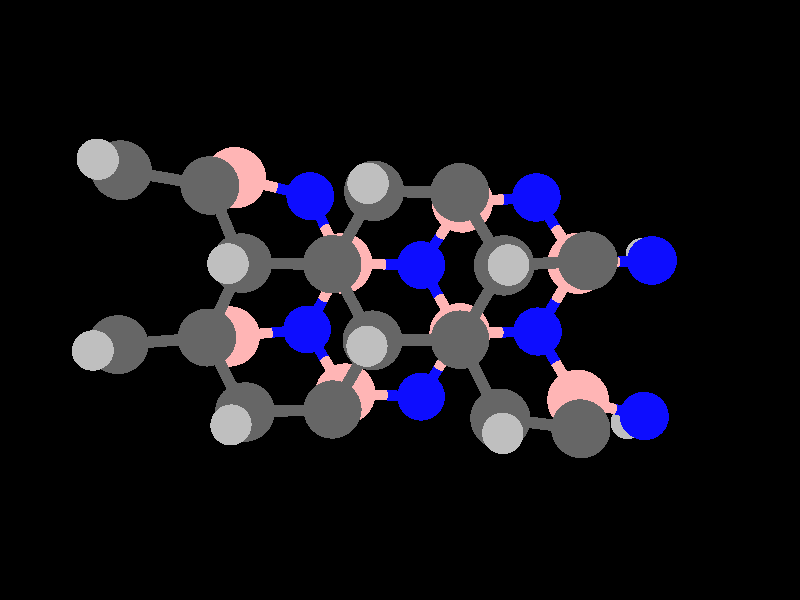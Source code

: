 global_settings {
	ambient_light rgb <0.200000002980232, 0.200000002980232, 0.200000002980232>
	max_trace_level 15
}

background { color rgb <0,0,0> }

camera {
	perspective
	location <-0.670655449064717, -2.72942908239123, 8.24696642950377>
	angle 40
	up <-0.0105495822359037, 0.999358729902258, -0.0342174704324216>
	right <0.998708570485367, 0.00882964245107837, -0.0500322761151371> * 1.33333333333333
	direction <-0.0496980638830438, -0.0347011005925151, -0.998161277581907> }

light_source {
	<131.270848680764, 115.672716732752, 145.767155166348>
	color rgb <1, 1, 1>
	fade_distance 312.07401486638
	fade_power 0
	parallel
	point_at <-131.270848680764, -115.672716732752, -145.767155166348>
}

light_source {
	<-129.698055398215, 105.346331287628, -75.3669740577578>
	color rgb <0.300000011920929, 0.300000011920929, 0.300000011920929>
	fade_distance 312.07401486638
	fade_power 0
	parallel
	point_at <129.698055398215, -105.346331287628, 75.3669740577578>
}

#default {
	finish {ambient .8 diffuse 1 specular 1 roughness .005 metallic 0.5}
}

union {
cylinder {
	<0.119996, -5.45867801673362, -9.32288599020224>, 	<0.122137777779737, -5.4254664292093, -9.78648600129065>, 0.1
	pigment { rgbt <0.75, 0.75, 0.75, 0> }
}
cylinder {
	<0.122137777779737, -5.4254664292093, -9.78648600129065>, 	<0.125109, -5.3793930187201, -10.4296239903445>, 0.1
	pigment { rgbt <0.400000005960464, 0.400000005960464, 0.400000005960464, 0> }
}
cylinder {
	<0.125109, -5.3793930187201, -10.4296239903445>, 	<0.835275, -5.49412151919368, -10.6934744901386>, 0.1
	pigment { rgbt <0.400000005960464, 0.400000005960464, 0.400000005960464, 0> }
}
cylinder {
	<0.835275, -5.49412151919368, -10.6934744901386>, 	<1.545441, -5.60885001966727, -10.9573249899327>, 0.1
	pigment { rgbt <0.400000005960464, 0.400000005960464, 0.400000005960464, 0> }
}
cylinder {
	<1.545441, -5.60885001966727, -10.9573249899327>, 	<1.60564997537264, -5.46492341943436, -11.7107026014677>, 0.1
	pigment { rgbt <0.400000005960464, 0.400000005960464, 0.400000005960464, 0> }
}
cylinder {
	<1.60564997537264, -5.46492341943436, -11.7107026014677>, 	<1.671024, -5.30865002248774, -12.5287089904715>, 0.1
	pigment { rgbt <1, 0.709999978542328, 0.709999978542328, 0> }
}
cylinder {
	<1.671024, -5.30865002248774, -12.5287089904715>, 	<2.39227128596071, -5.50211473047634, -12.862097273765>, 0.1
	pigment { rgbt <1, 0.709999978542328, 0.709999978542328, 0> }
}
cylinder {
	<2.39227128596071, -5.50211473047634, -12.862097273765>, 	<3.015622, -5.66932002360331, -13.1502339898242>, 0.1
	pigment { rgbt <0.0500000007450581, 0.0500000007450581, 1, 0> }
}
cylinder {
	<3.015622, -5.66932002360331, -13.1502339898242>, 	<2.92009537565058, -5.82816383391189, -13.7096104220631>, 0.1
	pigment { rgbt <0.0500000007450581, 0.0500000007450581, 1, 0> }
}
cylinder {
	<2.92009537565058, -5.82816383391189, -13.7096104220631>, 	<2.846453, -5.95061802538134, -14.1408389893193>, 0.1
	pigment { rgbt <0.75, 0.75, 0.75, 0> }
}
cylinder {
	<3.095973, -2.66118102341274, -13.0440599952235>, 	<3.09162245584779, -2.58974143109861, -13.629926876103>, 0.1
	pigment { rgbt <0.0500000007450581, 0.0500000007450581, 1, 0> }
}
cylinder {
	<3.09162245584779, -2.58974143109861, -13.629926876103>, 	<3.088267, -2.53464202527536, -14.0817899954506>, 0.1
	pigment { rgbt <0.75, 0.75, 0.75, 0> }
}
cylinder {
	<1.638715, -2.72622002253712, -12.5562199951067>, 	<2.41992619247511, -2.69135372290909, -12.817742709841>, 0.1
	pigment { rgbt <1, 0.709999978542328, 0.709999978542328, 0> }
}
cylinder {
	<2.41992619247511, -2.69135372290909, -12.817742709841>, 	<3.095973, -2.66118102341274, -13.0440599952235>, 0.1
	pigment { rgbt <0.0500000007450581, 0.0500000007450581, 1, 0> }
}
cylinder {
	<1.619803, -2.68566001959694, -10.9181429951795>, 	<1.62887814902551, -2.70512322132903, -11.7041938036397>, 0.1
	pigment { rgbt <0.400000005960464, 0.400000005960464, 0.400000005960464, 0> }
}
cylinder {
	<1.62887814902551, -2.70512322132903, -11.7041938036397>, 	<1.638715, -2.72622002253712, -12.5562199951067>, 0.1
	pigment { rgbt <1, 0.709999978542328, 0.709999978542328, 0> }
}
cylinder {
	<0.157577, -2.77425801869095, -10.4133829950205>, 	<0.88869, -2.72995901914394, -10.6657629951>, 0.1
	pigment { rgbt <0.400000005960464, 0.400000005960464, 0.400000005960464, 0> }
}
cylinder {
	<0.88869, -2.72995901914394, -10.6657629951>, 	<1.619803, -2.68566001959694, -10.9181429951795>, 0.1
	pigment { rgbt <0.400000005960464, 0.400000005960464, 0.400000005960464, 0> }
}
cylinder {
	<0.175791, -2.76539201669692, -9.30244099503641>, 	<0.168159313337405, -2.76910688159032, -9.76792695332099>, 0.1
	pigment { rgbt <0.75, 0.75, 0.75, 0> }
}
cylinder {
	<0.168159313337405, -2.76910688159032, -9.76792695332099>, 	<0.157577, -2.77425801869095, -10.4133829950205>, 0.1
	pigment { rgbt <0.400000005960464, 0.400000005960464, 0.400000005960464, 0> }
}
cylinder {
	<0.934035, -4.05111602344385, -13.0613939927287>, 	<0.944270543185962, -4.06411382640687, -13.6516524941088>, 0.1
	pigment { rgbt <0.0500000007450581, 0.0500000007450581, 1, 0> }
}
cylinder {
	<0.944270543185962, -4.06411382640687, -13.6516524941088>, 	<0.952166, -4.07414002532054, -14.1069639926873>, 0.1
	pigment { rgbt <0.75, 0.75, 0.75, 0> }
}
cylinder {
	<-0.567244, -4.0760850225863, -12.5836199926839>, 	<0.236275279997865, -4.06272103613661, -12.8393356994364>, 0.1
	pigment { rgbt <1, 0.709999978542328, 0.709999978542328, 0> }
}
cylinder {
	<0.236275279997865, -4.06272103613661, -12.8393356994364>, 	<0.934035, -4.05111602344385, -13.0613939927287>, 0.1
	pigment { rgbt <0.0500000007450581, 0.0500000007450581, 1, 0> }
}
cylinder {
	<-0.570668, -4.07777401959464, -10.9168649926808>, 	<-0.569023791429195, -4.07696296137117, -11.7172425792571>, 0.1
	pigment { rgbt <0.400000005960464, 0.400000005960464, 0.400000005960464, 0> }
}
cylinder {
	<-0.569023791429195, -4.07696296137117, -11.7172425792571>, 	<-0.567244, -4.0760850225863, -12.5836199926839>, 0.1
	pigment { rgbt <1, 0.709999978542328, 0.709999978542328, 0> }
}
cylinder {
	<-2.063426, -4.07215501871377, -10.4260969926909>, 	<-1.317047, -4.07496451915421, -10.6714809926859>, 0.1
	pigment { rgbt <0.400000005960464, 0.400000005960464, 0.400000005960464, 0> }
}
cylinder {
	<-1.317047, -4.07496451915421, -10.6714809926859>, 	<-0.570668, -4.07777401959464, -10.9168649926808>, 0.1
	pigment { rgbt <0.400000005960464, 0.400000005960464, 0.400000005960464, 0> }
}
cylinder {
	<-2.069414, -4.08815701671489, -9.31245399266218>, 	<-2.06690386833602, -4.08144908053093, -9.77928608296637>, 0.1
	pigment { rgbt <0.75, 0.75, 0.75, 0> }
}
cylinder {
	<-2.06690386833602, -4.08144908053093, -9.77928608296637>, 	<-2.063426, -4.07215501871377, -10.4260969926909>, 0.1
	pigment { rgbt <0.400000005960464, 0.400000005960464, 0.400000005960464, 0> }
}
cylinder {
	<0.875836, -1.46855702345537, -13.0678119973641>, 	<0.855949406084224, -1.47129400697851, -13.6577474530212>, 0.1
	pigment { rgbt <0.0500000007450581, 0.0500000007450581, 1, 0> }
}
cylinder {
	<0.855949406084224, -1.47129400697851, -13.6577474530212>, 	<0.840611, -1.47340502533095, -14.1127609973554>, 0.1
	pigment { rgbt <0.75, 0.75, 0.75, 0> }
}
cylinder {
	<-0.547314, -1.59243702249306, -12.5316739971417>, 	<0.216026276970077, -1.52599104506518, -12.8192443372914>, 0.1
	pigment { rgbt <1, 0.709999978542328, 0.709999978542328, 0> }
}
cylinder {
	<0.216026276970077, -1.52599104506518, -12.8192443372914>, 	<0.875836, -1.46855702345537, -13.0678119973641>, 0.1
	pigment { rgbt <0.0500000007450581, 0.0500000007450581, 1, 0> }
}
cylinder {
	<-0.602916, -1.51833601959432, -10.9166849972747>, 	<-0.576249282966501, -1.55387485769725, -11.6912336586838>, 0.1
	pigment { rgbt <0.400000005960464, 0.400000005960464, 0.400000005960464, 0> }
}
cylinder {
	<-0.576249282966501, -1.55387485769725, -11.6912336586838>, 	<-0.547314, -1.59243702249306, -12.5316739971417>, 0.1
	pigment { rgbt <1, 0.709999978542328, 0.709999978542328, 0> }
}
cylinder {
	<-2.056575, -1.53217301870239, -10.4197599972499>, 	<-1.3297455, -1.52525451914836, -10.6682224972623>, 0.1
	pigment { rgbt <0.400000005960464, 0.400000005960464, 0.400000005960464, 0> }
}
cylinder {
	<-1.3297455, -1.52525451914836, -10.6682224972623>, 	<-0.602916, -1.51833601959432, -10.9166849972747>, 0.1
	pigment { rgbt <0.400000005960464, 0.400000005960464, 0.400000005960464, 0> }
}
cylinder {
	<-2.071835, -1.48175301670938, -9.30938299734041>, 	<-2.06544048759396, -1.50288088881011, -9.77467261079436>, 0.1
	pigment { rgbt <0.75, 0.75, 0.75, 0> }
}
cylinder {
	<-2.06544048759396, -1.50288088881011, -9.77467261079436>, 	<-2.056575, -1.53217301870239, -10.4197599972499>, 0.1
	pigment { rgbt <0.400000005960464, 0.400000005960464, 0.400000005960464, 0> }
}
cylinder {
	<-1.305959, -5.35229402351109, -13.0988529903932>, 	<-1.32257203737684, -5.34935872528942, -13.6886448936202>, 0.1
	pigment { rgbt <0.0500000007450581, 0.0500000007450581, 1, 0> }
}
cylinder {
	<-1.32257203737684, -5.34935872528942, -13.6886448936202>, 	<-1.335384, -5.34709502538611, -14.1434919904025>, 0.1
	pigment { rgbt <0.75, 0.75, 0.75, 0> }
}
cylinder {
	<-2.73783, -5.25120802255234, -12.5646999905746>, 	<-1.97000827292173, -5.30541404239601, -12.8511324128003>, 0.1
	pigment { rgbt <1, 0.709999978542328, 0.709999978542328, 0> }
}
cylinder {
	<-1.97000827292173, -5.30541404239601, -12.8511324128003>, 	<-1.305959, -5.35229402351109, -13.0988529903932>, 0.1
	pigment { rgbt <0.0500000007450581, 0.0500000007450581, 1, 0> }
}
cylinder {
	<-2.797939, -5.33677201963852, -10.941311990421>, 	<-2.76910386023011, -5.2957257567619, -11.7200742370929>, 0.1
	pigment { rgbt <0.400000005960464, 0.400000005960464, 0.400000005960464, 0> }
}
cylinder {
	<-2.76910386023011, -5.2957257567619, -11.7200742370929>, 	<-2.73783, -5.25120802255234, -12.5646999905746>, 0.1
	pigment { rgbt <1, 0.709999978542328, 0.709999978542328, 0> }
}
cylinder {
	<-4.256092, -5.33598601873673, -10.4388909904225>, 	<-3.5270155, -5.33637901918763, -10.6901014904218>, 0.1
	pigment { rgbt <0.400000005960464, 0.400000005960464, 0.400000005960464, 0> }
}
cylinder {
	<-3.5270155, -5.33637901918763, -10.6901014904218>, 	<-2.797939, -5.33677201963852, -10.941311990421>, 0.1
	pigment { rgbt <0.400000005960464, 0.400000005960464, 0.400000005960464, 0> }
}
cylinder {
	<-4.270204, -5.39527301674293, -9.32807499031605>, 	<-4.26428965876533, -5.37042582733053, -9.79361813611814>, 0.1
	pigment { rgbt <0.75, 0.75, 0.75, 0> }
}
cylinder {
	<-4.26428965876533, -5.37042582733053, -9.79361813611814>, 	<-4.256092, -5.33598601873673, -10.4388909904225>, 0.1
	pigment { rgbt <0.400000005960464, 0.400000005960464, 0.400000005960464, 0> }
}
cylinder {
	<-1.327972, -2.78952102349731, -13.0911759949931>, 	<-1.31762954223092, -2.77002560457048, -13.6811573208349>, 0.1
	pigment { rgbt <0.0500000007450581, 0.0500000007450581, 1, 0> }
}
cylinder {
	<-1.31762954223092, -2.77002560457048, -13.6811573208349>, 	<-1.309652, -2.75498802537308, -14.1362329950551>, 0.1
	pigment { rgbt <0.75, 0.75, 0.75, 0> }
}
cylinder {
	<-2.81791, -2.76922902261926, -12.6019869950295>, 	<-2.02021485322747, -2.7800931193929, -12.8638929878463>, 0.1
	pigment { rgbt <1, 0.709999978542328, 0.709999978542328, 0> }
}
cylinder {
	<-2.02021485322747, -2.7800931193929, -12.8638929878463>, 	<-1.327972, -2.78952102349731, -13.0911759949931>, 0.1
	pigment { rgbt <0.0500000007450581, 0.0500000007450581, 1, 0> }
}
cylinder {
	<-2.817943, -2.78139701960827, -10.9244539950077>, 	<-2.81792714915048, -2.77555238054078, -11.7302213631112>, 0.1
	pigment { rgbt <0.400000005960464, 0.400000005960464, 0.400000005960464, 0> }
}
cylinder {
	<-2.81792714915048, -2.77555238054078, -11.7302213631112>, 	<-2.81791, -2.76922902261926, -12.6019869950295>, 0.1
	pigment { rgbt <1, 0.709999978542328, 0.709999978542328, 0> }
}
cylinder {
	<-4.315974, -2.77521701873421, -10.4374889950188>, 	<-3.5669585, -2.77830701917124, -10.6809714950132>, 0.1
	pigment { rgbt <0.400000005960464, 0.400000005960464, 0.400000005960464, 0> }
}
cylinder {
	<-3.5669585, -2.77830701917124, -10.6809714950132>, 	<-2.817943, -2.78139701960827, -10.9244539950077>, 0.1
	pigment { rgbt <0.400000005960464, 0.400000005960464, 0.400000005960464, 0> }
}
cylinder {
	<-4.327189, -2.7845170167358, -9.32410099500208>, 	<-4.32248797967646, -2.78061871271312, -9.790802699511>, 0.1
	pigment { rgbt <0.75, 0.75, 0.75, 0> }
}
cylinder {
	<-4.32248797967646, -2.78061871271312, -9.790802699511>, 	<-4.315974, -2.77521701873421, -10.4374889950188>, 0.1
	pigment { rgbt <0.400000005960464, 0.400000005960464, 0.400000005960464, 0> }
}
cylinder {
	<-3.551578, -4.0684640235547, -13.1231489926975>, 	<-3.5702887792122, -4.08618785666071, -13.7124095233038>, 0.1
	pigment { rgbt <0.0500000007450581, 0.0500000007450581, 1, 0> }
}
cylinder {
	<-3.5702887792122, -4.08618785666071, -13.7124095233038>, 	<-3.584717, -4.09985502542794, -14.1667989926412>, 0.1
	pigment { rgbt <0.75, 0.75, 0.75, 0> }
}
cylinder {
	<-4.960764, -4.18261302249548, -12.5330229924926>, 	<-4.20512085283859, -4.12140328240089, -12.8494643054326>, 0.1
	pigment { rgbt <1, 0.709999978542328, 0.709999978542328, 0> }
}
cylinder {
	<-4.20512085283859, -4.12140328240089, -12.8494643054326>, 	<-3.551578, -4.0684640235547, -13.1231489926975>, 0.1
	pigment { rgbt <0.0500000007450581, 0.0500000007450581, 1, 0> }
}
cylinder {
	<-5.031909, -4.09678201963092, -10.9370749926467>, 	<-4.99780401508117, -4.13792707632168, -11.702129212423>, 0.1
	pigment { rgbt <0.400000005960464, 0.400000005960464, 0.400000005960464, 0> }
}
cylinder {
	<-4.99780401508117, -4.13792707632168, -11.702129212423>, 	<-4.960764, -4.18261302249548, -12.5330229924926>, 0.1
	pigment { rgbt <1, 0.709999978542328, 0.709999978542328, 0> }
}
cylinder {
	<-6.482976, -4.20527501881876, -10.484593992452>, 	<-5.7574425, -4.15102851922484, -10.7108344925493>, 0.1
	pigment { rgbt <0.400000005960464, 0.400000005960464, 0.400000005960464, 0> }
}
cylinder {
	<-5.7574425, -4.15102851922484, -10.7108344925493>, 	<-5.031909, -4.09678201963092, -10.9370749926467>, 0.1
	pigment { rgbt <0.400000005960464, 0.400000005960464, 0.400000005960464, 0> }
}
cylinder {
	<-6.557629, -4.21865901682854, -9.37577199242794>, 	<-6.52634775155035, -4.21305082737878, -9.84039279091139>, 0.1
	pigment { rgbt <0.75, 0.75, 0.75, 0> }
}
cylinder {
	<-6.52634775155035, -4.21305082737878, -9.84039279091139>, 	<-6.482976, -4.20527501881876, -10.484593992452>, 0.1
	pigment { rgbt <0.400000005960464, 0.400000005960464, 0.400000005960464, 0> }
}
cylinder {
	<-3.503942, -1.46571702356953, -13.1314149973692>, 	<-3.56950152888578, -1.47405291586742, -13.7172610727738>, 0.1
	pigment { rgbt <0.0500000007450581, 0.0500000007450581, 1, 0> }
}
cylinder {
	<-3.56950152888578, -1.47405291586742, -13.7172610727738>, 	<-3.620049, -1.48048002543181, -14.1689579973427>, 0.1
	pigment { rgbt <0.75, 0.75, 0.75, 0> }
}
cylinder {
	<-4.843235, -1.16405502235616, -12.4554009979106>, 	<-4.12501460880727, -1.32582679337225, -12.8179258816686>, 0.1
	pigment { rgbt <1, 0.709999978542328, 0.709999978542328, 0> }
}
cylinder {
	<-4.12501460880727, -1.32582679337225, -12.8179258816686>, 	<-3.503942, -1.46571702356953, -13.1314149973692>, 0.1
	pigment { rgbt <0.0500000007450581, 0.0500000007450581, 1, 0> }
}
cylinder {
	<-4.976503, -1.42430101954006, -10.8864569974435>, 	<-4.91262461837137, -1.29955919760654, -11.6384875195178>, 0.1
	pigment { rgbt <0.400000005960464, 0.400000005960464, 0.400000005960464, 0> }
}
cylinder {
	<-4.91262461837137, -1.29955919760654, -11.6384875195178>, 	<-4.843235, -1.16405502235616, -12.4554009979106>, 0.1
	pigment { rgbt <1, 0.709999978542328, 0.709999978542328, 0> }
}
cylinder {
	<-6.408839, -1.20083301871649, -10.4276149978446>, 	<-5.692671, -1.31256701912828, -10.6570359976441>, 0.1
	pigment { rgbt <0.400000005960464, 0.400000005960464, 0.400000005960464, 0> }
}
cylinder {
	<-5.692671, -1.31256701912828, -10.6570359976441>, 	<-4.976503, -1.42430101954006, -10.8864569974435>, 0.1
	pigment { rgbt <0.400000005960464, 0.400000005960464, 0.400000005960464, 0> }
}
cylinder {
	<-6.457323, -1.11631801673378, -9.32297999799633>, 	<-6.43701595030839, -1.15171629956831, -9.78564557494976>, 0.1
	pigment { rgbt <0.75, 0.75, 0.75, 0> }
}
cylinder {
	<-6.43701595030839, -1.15171629956831, -9.78564557494976>, 	<-6.408839, -1.20083301871649, -10.4276149978446>, 0.1
	pigment { rgbt <0.400000005960464, 0.400000005960464, 0.400000005960464, 0> }
}
cylinder {
	<1.638715, -2.72622002253712, -12.5562199951067>, 	<1.23008892221981, -2.05256941938242, -12.8302475057685>, 0.1
	pigment { rgbt <1, 0.709999978542328, 0.709999978542328, 0> }
}
cylinder {
	<1.23008892221981, -2.05256941938242, -12.8302475057685>, 	<0.875836, -1.46855702345537, -13.0678119973641>, 0.1
	pigment { rgbt <0.0500000007450581, 0.0500000007450581, 1, 0> }
}
cylinder {
	<1.638715, -2.72622002253712, -12.5562199951067>, 	<1.2616749965219, -3.43510745057538, -12.8265140375379>, 0.1
	pigment { rgbt <1, 0.709999978542328, 0.709999978542328, 0> }
}
cylinder {
	<1.2616749965219, -3.43510745057538, -12.8265140375379>, 	<0.934035, -4.05111602344385, -13.0613939927287>, 0.1
	pigment { rgbt <0.0500000007450581, 0.0500000007450581, 1, 0> }
}
cylinder {
	<1.671024, -5.30865002248774, -12.5287089904715>, 	<1.27617232322459, -4.6349094264618, -12.8141020782033>, 0.1
	pigment { rgbt <1, 0.709999978542328, 0.709999978542328, 0> }
}
cylinder {
	<1.27617232322459, -4.6349094264618, -12.8141020782033>, 	<0.934035, -4.05111602344385, -13.0613939927287>, 0.1
	pigment { rgbt <0.0500000007450581, 0.0500000007450581, 1, 0> }
}
cylinder {
	<-0.567244, -4.0760850225863, -12.5836199926839>, 	<-0.962848892998817, -4.759534695674, -12.8595433121349>, 0.1
	pigment { rgbt <1, 0.709999978542328, 0.709999978542328, 0> }
}
cylinder {
	<-0.962848892998817, -4.759534695674, -12.8595433121349>, 	<-1.305959, -5.35229402351109, -13.0988529903932>, 0.1
	pigment { rgbt <0.0500000007450581, 0.0500000007450581, 1, 0> }
}
cylinder {
	<-0.567244, -4.0760850225863, -12.5836199926839>, 	<-0.974355678231143, -3.38756661808313, -12.8552439843029>, 0.1
	pigment { rgbt <1, 0.709999978542328, 0.709999978542328, 0> }
}
cylinder {
	<-0.974355678231143, -3.38756661808313, -12.8552439843029>, 	<-1.327972, -2.78952102349731, -13.0911759949931>, 0.1
	pigment { rgbt <0.0500000007450581, 0.0500000007450581, 1, 0> }
}
cylinder {
	<-0.547314, -1.59243702249306, -12.5316739971417>, 	<-0.965873211568093, -2.23426806200219, -12.8316577481459>, 0.1
	pigment { rgbt <1, 0.709999978542328, 0.709999978542328, 0> }
}
cylinder {
	<-0.965873211568093, -2.23426806200219, -12.8316577481459>, 	<-1.327972, -2.78952102349731, -13.0911759949931>, 0.1
	pigment { rgbt <0.0500000007450581, 0.0500000007450581, 1, 0> }
}
cylinder {
	<-2.81791, -2.76922902261926, -12.6019869950295>, 	<-3.18525069764602, -2.0712542821977, -12.8854729719705>, 0.1
	pigment { rgbt <1, 0.709999978542328, 0.709999978542328, 0> }
}
cylinder {
	<-3.18525069764602, -2.0712542821977, -12.8854729719705>, 	<-3.503942, -1.46571702356953, -13.1314149973692>, 0.1
	pigment { rgbt <0.0500000007450581, 0.0500000007450581, 1, 0> }
}
cylinder {
	<-2.81791, -2.76922902261926, -12.6019869950295>, 	<-3.21050756112898, -3.46447059333061, -12.8808691723053>, 0.1
	pigment { rgbt <1, 0.709999978542328, 0.709999978542328, 0> }
}
cylinder {
	<-3.21050756112898, -3.46447059333061, -12.8808691723053>, 	<-3.551578, -4.0684640235547, -13.1231489926975>, 0.1
	pigment { rgbt <0.0500000007450581, 0.0500000007450581, 1, 0> }
}
cylinder {
	<-2.73783, -5.25120802255234, -12.5646999905746>, 	<-3.17402238512659, -4.61722314527221, -12.8640447535818>, 0.1
	pigment { rgbt <1, 0.709999978542328, 0.709999978542328, 0> }
}
cylinder {
	<-3.17402238512659, -4.61722314527221, -12.8640447535818>, 	<-3.551578, -4.0684640235547, -13.1231489926975>, 0.1
	pigment { rgbt <0.0500000007450581, 0.0500000007450581, 1, 0> }
}
cylinder {
	<0.157577, -2.77425801869095, -10.4133829950205>, 	<-0.2226695, -2.14629701914263, -10.6650339961476>, 0.1
	pigment { rgbt <0.400000005960464, 0.400000005960464, 0.400000005960464, 0> }
}
cylinder {
	<-0.2226695, -2.14629701914263, -10.6650339961476>, 	<-0.602916, -1.51833601959432, -10.9166849972747>, 0.1
	pigment { rgbt <0.400000005960464, 0.400000005960464, 0.400000005960464, 0> }
}
cylinder {
	<-2.817943, -2.78139701960827, -10.9244539950077>, 	<-2.437259, -2.15678501915533, -10.6721069961288>, 0.1
	pigment { rgbt <0.400000005960464, 0.400000005960464, 0.400000005960464, 0> }
}
cylinder {
	<-2.437259, -2.15678501915533, -10.6721069961288>, 	<-2.056575, -1.53217301870239, -10.4197599972499>, 0.1
	pigment { rgbt <0.400000005960464, 0.400000005960464, 0.400000005960464, 0> }
}
cylinder {
	<-2.817943, -2.78139701960827, -10.9244539950077>, 	<-2.4406845, -3.42677601916102, -10.6752754938493>, 0.1
	pigment { rgbt <0.400000005960464, 0.400000005960464, 0.400000005960464, 0> }
}
cylinder {
	<-2.4406845, -3.42677601916102, -10.6752754938493>, 	<-2.063426, -4.07215501871377, -10.4260969926909>, 0.1
	pigment { rgbt <0.400000005960464, 0.400000005960464, 0.400000005960464, 0> }
}
cylinder {
	<-0.570668, -4.07777401959464, -10.9168649926808>, 	<-0.2065455, -3.42601601914279, -10.6651239938507>, 0.1
	pigment { rgbt <0.400000005960464, 0.400000005960464, 0.400000005960464, 0> }
}
cylinder {
	<-0.2065455, -3.42601601914279, -10.6651239938507>, 	<0.157577, -2.77425801869095, -10.4133829950205>, 0.1
	pigment { rgbt <0.400000005960464, 0.400000005960464, 0.400000005960464, 0> }
}
cylinder {
	<-0.570668, -4.07777401959464, -10.9168649926808>, 	<-0.2227795, -4.72858351915737, -10.6732444915127>, 0.1
	pigment { rgbt <0.400000005960464, 0.400000005960464, 0.400000005960464, 0> }
}
cylinder {
	<-0.2227795, -4.72858351915737, -10.6732444915127>, 	<0.125109, -5.3793930187201, -10.4296239903445>, 0.1
	pigment { rgbt <0.400000005960464, 0.400000005960464, 0.400000005960464, 0> }
}
cylinder {
	<-2.797939, -5.33677201963852, -10.941311990421>, 	<-2.4306825, -4.70446351917615, -10.683704491556>, 0.1
	pigment { rgbt <0.400000005960464, 0.400000005960464, 0.400000005960464, 0> }
}
cylinder {
	<-2.4306825, -4.70446351917615, -10.683704491556>, 	<-2.063426, -4.07215501871377, -10.4260969926909>, 0.1
	pigment { rgbt <0.400000005960464, 0.400000005960464, 0.400000005960464, 0> }
}
cylinder {
	<-5.031909, -4.09678201963092, -10.9370749926467>, 	<-4.6739415, -3.43599951918257, -10.6872819938327>, 0.1
	pigment { rgbt <0.400000005960464, 0.400000005960464, 0.400000005960464, 0> }
}
cylinder {
	<-4.6739415, -3.43599951918257, -10.6872819938327>, 	<-4.315974, -2.77521701873421, -10.4374889950188>, 0.1
	pigment { rgbt <0.400000005960464, 0.400000005960464, 0.400000005960464, 0> }
}
cylinder {
	<-4.976503, -1.42430101954006, -10.8864569974435>, 	<-4.6462385, -2.09975901913714, -10.6619729962312>, 0.1
	pigment { rgbt <0.400000005960464, 0.400000005960464, 0.400000005960464, 0> }
}
cylinder {
	<-4.6462385, -2.09975901913714, -10.6619729962312>, 	<-4.315974, -2.77521701873421, -10.4374889950188>, 0.1
	pigment { rgbt <0.400000005960464, 0.400000005960464, 0.400000005960464, 0> }
}
cylinder {
	<-5.031909, -4.09678201963092, -10.9370749926467>, 	<-4.6440005, -4.71638401918382, -10.6879829915346>, 0.1
	pigment { rgbt <0.400000005960464, 0.400000005960464, 0.400000005960464, 0> }
}
cylinder {
	<-4.6440005, -4.71638401918382, -10.6879829915346>, 	<-4.256092, -5.33598601873673, -10.4388909904225>, 0.1
	pigment { rgbt <0.400000005960464, 0.400000005960464, 0.400000005960464, 0> }
}
sphere {
	<2.846453, -5.95061802538134, -14.1408389893193>, 0.33
	pigment { rgbt <0.75, 0.75, 0.75,0> }
}
sphere {
	<3.015622, -5.66932002360331, -13.1502339898242>, 0.465
	pigment { rgbt <0.0500000007450581, 0.0500000007450581, 1,0> }
}
sphere {
	<1.671024, -5.30865002248774, -12.5287089904715>, 0.576
	pigment { rgbt <1, 0.709999978542328, 0.709999978542328,0> }
}
sphere {
	<1.545441, -5.60885001966727, -10.9573249899327>, 0.51
	pigment { rgbt <0.400000005960464, 0.400000005960464, 0.400000005960464,0> }
}
sphere {
	<0.125109, -5.3793930187201, -10.4296239903445>, 0.51
	pigment { rgbt <0.400000005960464, 0.400000005960464, 0.400000005960464,0> }
}
sphere {
	<0.119996, -5.45867801673362, -9.32288599020224>, 0.33
	pigment { rgbt <0.75, 0.75, 0.75,0> }
}
sphere {
	<3.088267, -2.53464202527536, -14.0817899954506>, 0.33
	pigment { rgbt <0.75, 0.75, 0.75,0> }
}
sphere {
	<3.095973, -2.66118102341274, -13.0440599952235>, 0.465
	pigment { rgbt <0.0500000007450581, 0.0500000007450581, 1,0> }
}
sphere {
	<1.638715, -2.72622002253712, -12.5562199951067>, 0.576
	pigment { rgbt <1, 0.709999978542328, 0.709999978542328,0> }
}
sphere {
	<1.619803, -2.68566001959694, -10.9181429951795>, 0.51
	pigment { rgbt <0.400000005960464, 0.400000005960464, 0.400000005960464,0> }
}
sphere {
	<0.157577, -2.77425801869095, -10.4133829950205>, 0.51
	pigment { rgbt <0.400000005960464, 0.400000005960464, 0.400000005960464,0> }
}
sphere {
	<0.175791, -2.76539201669692, -9.30244099503641>, 0.33
	pigment { rgbt <0.75, 0.75, 0.75,0> }
}
sphere {
	<0.952166, -4.07414002532054, -14.1069639926873>, 0.33
	pigment { rgbt <0.75, 0.75, 0.75,0> }
}
sphere {
	<0.934035, -4.05111602344385, -13.0613939927287>, 0.465
	pigment { rgbt <0.0500000007450581, 0.0500000007450581, 1,0> }
}
sphere {
	<-0.567244, -4.0760850225863, -12.5836199926839>, 0.576
	pigment { rgbt <1, 0.709999978542328, 0.709999978542328,0> }
}
sphere {
	<-0.570668, -4.07777401959464, -10.9168649926808>, 0.51
	pigment { rgbt <0.400000005960464, 0.400000005960464, 0.400000005960464,0> }
}
sphere {
	<-2.063426, -4.07215501871377, -10.4260969926909>, 0.51
	pigment { rgbt <0.400000005960464, 0.400000005960464, 0.400000005960464,0> }
}
sphere {
	<-2.069414, -4.08815701671489, -9.31245399266218>, 0.33
	pigment { rgbt <0.75, 0.75, 0.75,0> }
}
sphere {
	<0.840611, -1.47340502533095, -14.1127609973554>, 0.33
	pigment { rgbt <0.75, 0.75, 0.75,0> }
}
sphere {
	<0.875836, -1.46855702345537, -13.0678119973641>, 0.465
	pigment { rgbt <0.0500000007450581, 0.0500000007450581, 1,0> }
}
sphere {
	<-0.547314, -1.59243702249306, -12.5316739971417>, 0.576
	pigment { rgbt <1, 0.709999978542328, 0.709999978542328,0> }
}
sphere {
	<-0.602916, -1.51833601959432, -10.9166849972747>, 0.51
	pigment { rgbt <0.400000005960464, 0.400000005960464, 0.400000005960464,0> }
}
sphere {
	<-2.056575, -1.53217301870239, -10.4197599972499>, 0.51
	pigment { rgbt <0.400000005960464, 0.400000005960464, 0.400000005960464,0> }
}
sphere {
	<-2.071835, -1.48175301670938, -9.30938299734041>, 0.33
	pigment { rgbt <0.75, 0.75, 0.75,0> }
}
sphere {
	<-1.335384, -5.34709502538611, -14.1434919904025>, 0.33
	pigment { rgbt <0.75, 0.75, 0.75,0> }
}
sphere {
	<-1.305959, -5.35229402351109, -13.0988529903932>, 0.465
	pigment { rgbt <0.0500000007450581, 0.0500000007450581, 1,0> }
}
sphere {
	<-2.73783, -5.25120802255234, -12.5646999905746>, 0.576
	pigment { rgbt <1, 0.709999978542328, 0.709999978542328,0> }
}
sphere {
	<-2.797939, -5.33677201963852, -10.941311990421>, 0.51
	pigment { rgbt <0.400000005960464, 0.400000005960464, 0.400000005960464,0> }
}
sphere {
	<-4.256092, -5.33598601873673, -10.4388909904225>, 0.51
	pigment { rgbt <0.400000005960464, 0.400000005960464, 0.400000005960464,0> }
}
sphere {
	<-4.270204, -5.39527301674293, -9.32807499031605>, 0.33
	pigment { rgbt <0.75, 0.75, 0.75,0> }
}
sphere {
	<-1.309652, -2.75498802537308, -14.1362329950551>, 0.33
	pigment { rgbt <0.75, 0.75, 0.75,0> }
}
sphere {
	<-1.327972, -2.78952102349731, -13.0911759949931>, 0.465
	pigment { rgbt <0.0500000007450581, 0.0500000007450581, 1,0> }
}
sphere {
	<-2.81791, -2.76922902261926, -12.6019869950295>, 0.576
	pigment { rgbt <1, 0.709999978542328, 0.709999978542328,0> }
}
sphere {
	<-2.817943, -2.78139701960827, -10.9244539950077>, 0.51
	pigment { rgbt <0.400000005960464, 0.400000005960464, 0.400000005960464,0> }
}
sphere {
	<-4.315974, -2.77521701873421, -10.4374889950188>, 0.51
	pigment { rgbt <0.400000005960464, 0.400000005960464, 0.400000005960464,0> }
}
sphere {
	<-4.327189, -2.7845170167358, -9.32410099500208>, 0.33
	pigment { rgbt <0.75, 0.75, 0.75,0> }
}
sphere {
	<-3.584717, -4.09985502542794, -14.1667989926412>, 0.33
	pigment { rgbt <0.75, 0.75, 0.75,0> }
}
sphere {
	<-3.551578, -4.0684640235547, -13.1231489926975>, 0.465
	pigment { rgbt <0.0500000007450581, 0.0500000007450581, 1,0> }
}
sphere {
	<-4.960764, -4.18261302249548, -12.5330229924926>, 0.576
	pigment { rgbt <1, 0.709999978542328, 0.709999978542328,0> }
}
sphere {
	<-5.031909, -4.09678201963092, -10.9370749926467>, 0.51
	pigment { rgbt <0.400000005960464, 0.400000005960464, 0.400000005960464,0> }
}
sphere {
	<-6.482976, -4.20527501881876, -10.484593992452>, 0.51
	pigment { rgbt <0.400000005960464, 0.400000005960464, 0.400000005960464,0> }
}
sphere {
	<-6.557629, -4.21865901682854, -9.37577199242794>, 0.33
	pigment { rgbt <0.75, 0.75, 0.75,0> }
}
sphere {
	<-3.620049, -1.48048002543181, -14.1689579973427>, 0.33
	pigment { rgbt <0.75, 0.75, 0.75,0> }
}
sphere {
	<-3.503942, -1.46571702356953, -13.1314149973692>, 0.465
	pigment { rgbt <0.0500000007450581, 0.0500000007450581, 1,0> }
}
sphere {
	<-4.843235, -1.16405502235616, -12.4554009979106>, 0.576
	pigment { rgbt <1, 0.709999978542328, 0.709999978542328,0> }
}
sphere {
	<-4.976503, -1.42430101954006, -10.8864569974435>, 0.51
	pigment { rgbt <0.400000005960464, 0.400000005960464, 0.400000005960464,0> }
}
sphere {
	<-6.408839, -1.20083301871649, -10.4276149978446>, 0.51
	pigment { rgbt <0.400000005960464, 0.400000005960464, 0.400000005960464,0> }
}
sphere {
	<-6.457323, -1.11631801673378, -9.32297999799633>, 0.33
	pigment { rgbt <0.75, 0.75, 0.75,0> }
}
}
merge {
}
